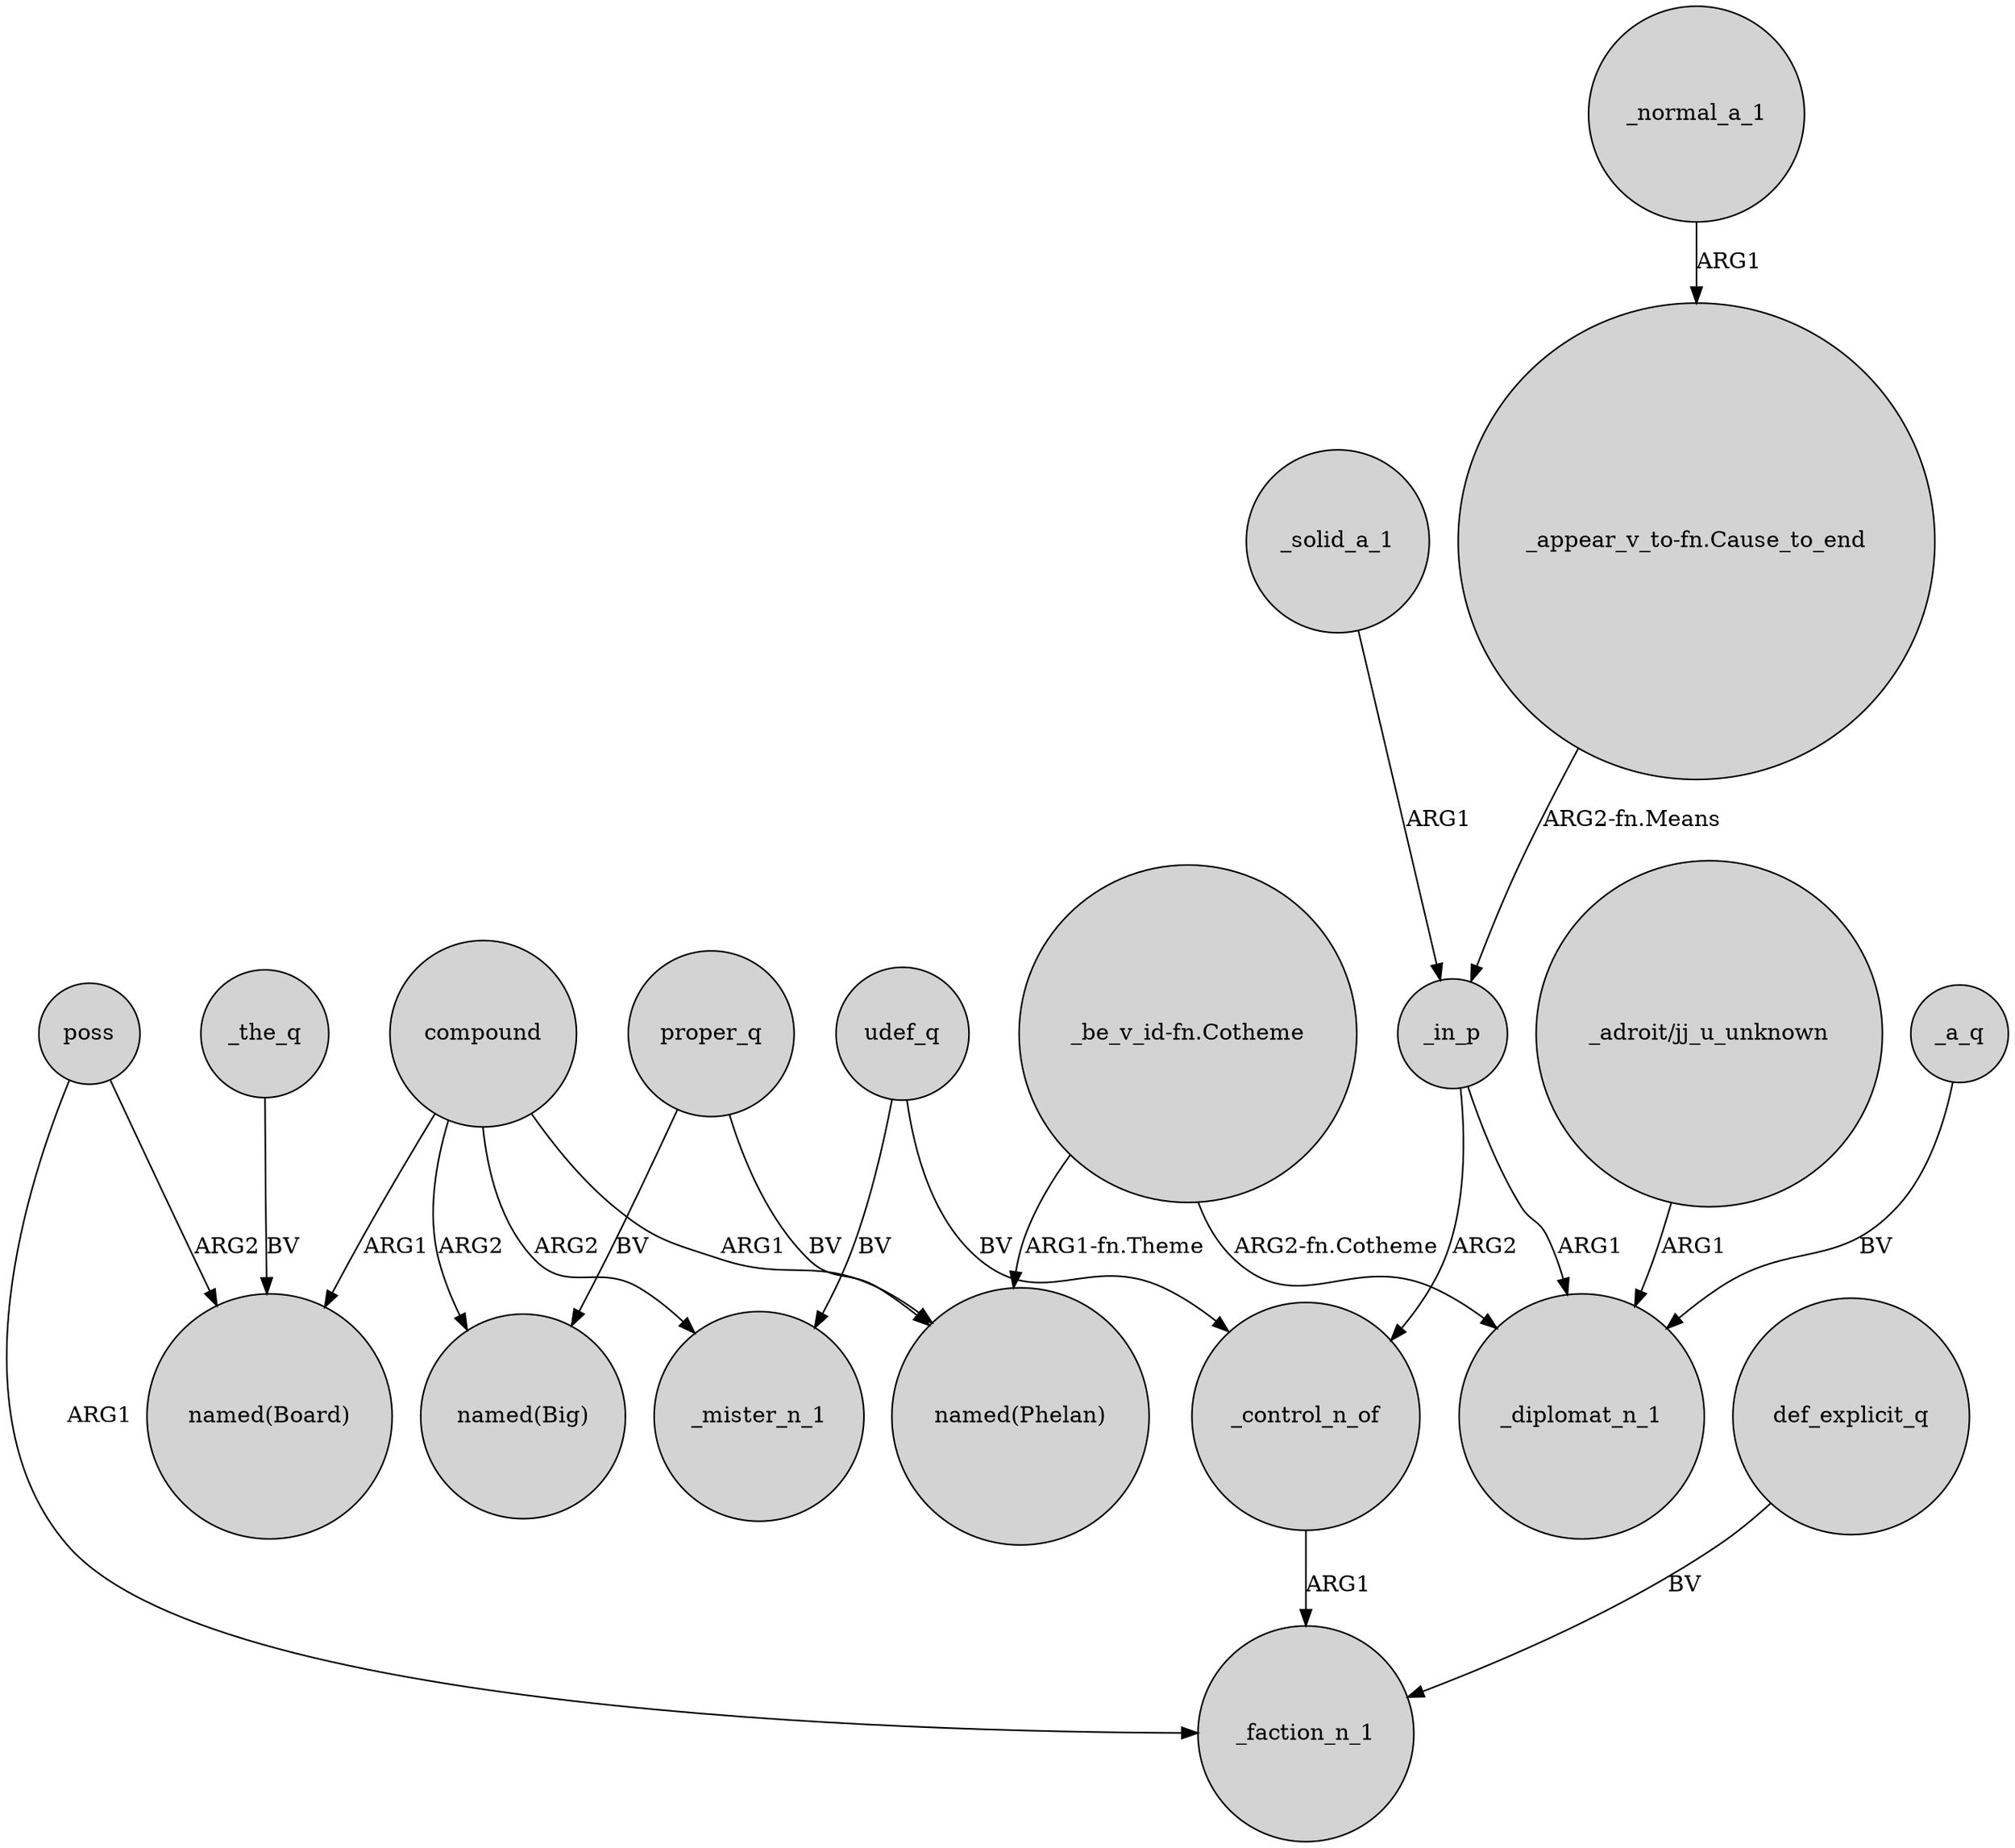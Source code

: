 digraph {
	node [shape=circle style=filled]
	_a_q -> _diplomat_n_1 [label=BV]
	_in_p -> _diplomat_n_1 [label=ARG1]
	_the_q -> "named(Board)" [label=BV]
	compound -> _mister_n_1 [label=ARG2]
	udef_q -> _control_n_of [label=BV]
	poss -> _faction_n_1 [label=ARG1]
	compound -> "named(Big)" [label=ARG2]
	compound -> "named(Phelan)" [label=ARG1]
	_solid_a_1 -> _in_p [label=ARG1]
	udef_q -> _mister_n_1 [label=BV]
	def_explicit_q -> _faction_n_1 [label=BV]
	_in_p -> _control_n_of [label=ARG2]
	proper_q -> "named(Phelan)" [label=BV]
	proper_q -> "named(Big)" [label=BV]
	"_adroit/jj_u_unknown" -> _diplomat_n_1 [label=ARG1]
	_normal_a_1 -> "_appear_v_to-fn.Cause_to_end" [label=ARG1]
	compound -> "named(Board)" [label=ARG1]
	_control_n_of -> _faction_n_1 [label=ARG1]
	"_be_v_id-fn.Cotheme" -> "named(Phelan)" [label="ARG1-fn.Theme"]
	"_appear_v_to-fn.Cause_to_end" -> _in_p [label="ARG2-fn.Means"]
	"_be_v_id-fn.Cotheme" -> _diplomat_n_1 [label="ARG2-fn.Cotheme"]
	poss -> "named(Board)" [label=ARG2]
}
